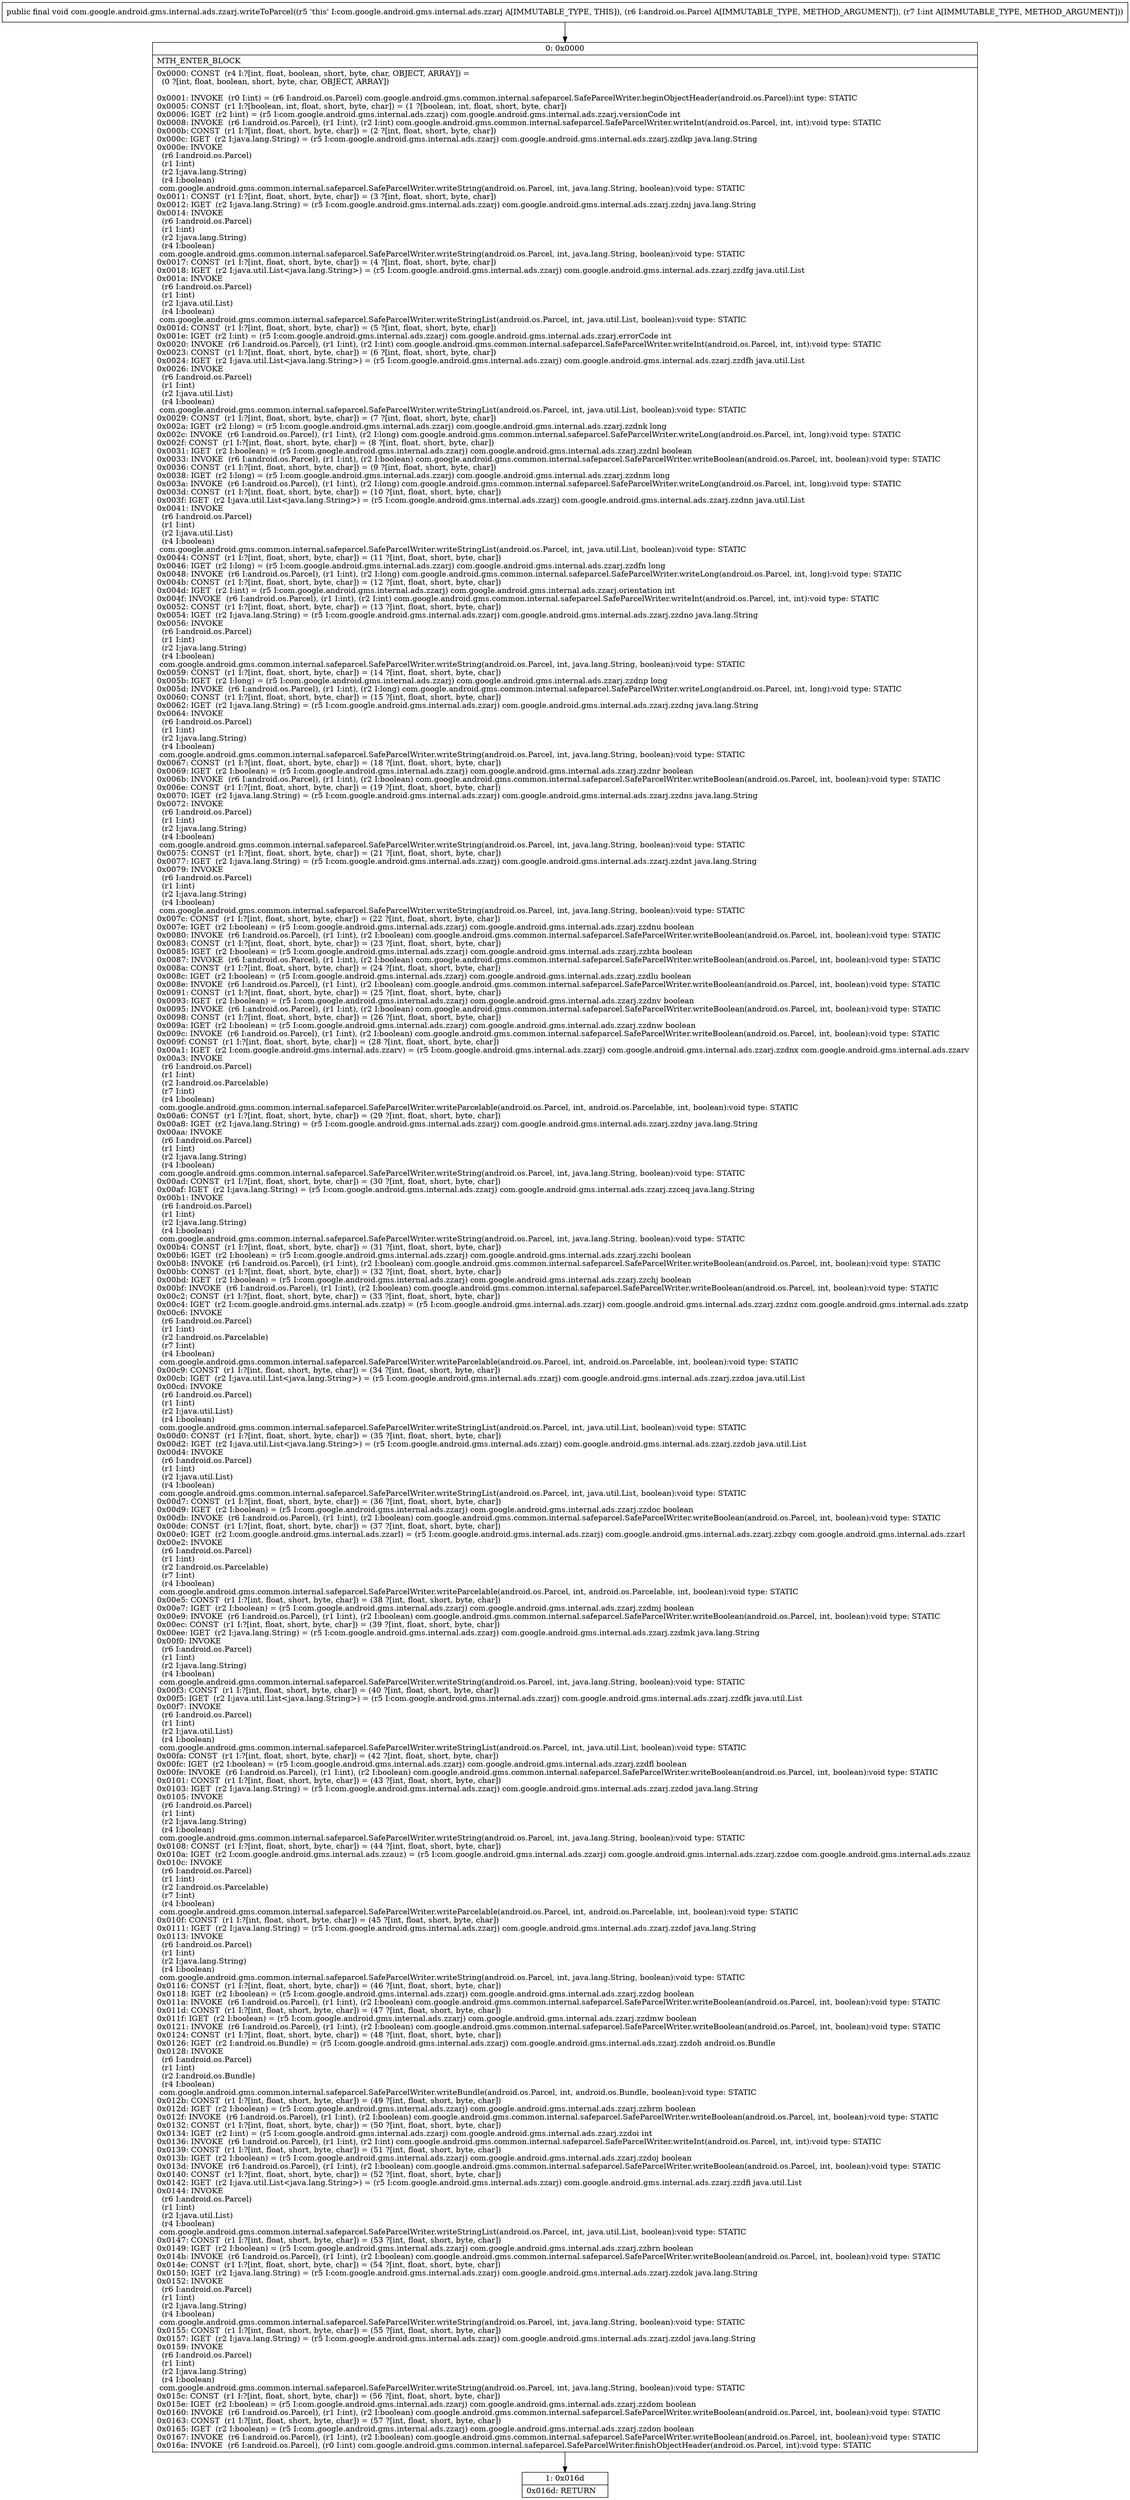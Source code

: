 digraph "CFG forcom.google.android.gms.internal.ads.zzarj.writeToParcel(Landroid\/os\/Parcel;I)V" {
Node_0 [shape=record,label="{0\:\ 0x0000|MTH_ENTER_BLOCK\l|0x0000: CONST  (r4 I:?[int, float, boolean, short, byte, char, OBJECT, ARRAY]) = \l  (0 ?[int, float, boolean, short, byte, char, OBJECT, ARRAY])\l \l0x0001: INVOKE  (r0 I:int) = (r6 I:android.os.Parcel) com.google.android.gms.common.internal.safeparcel.SafeParcelWriter.beginObjectHeader(android.os.Parcel):int type: STATIC \l0x0005: CONST  (r1 I:?[boolean, int, float, short, byte, char]) = (1 ?[boolean, int, float, short, byte, char]) \l0x0006: IGET  (r2 I:int) = (r5 I:com.google.android.gms.internal.ads.zzarj) com.google.android.gms.internal.ads.zzarj.versionCode int \l0x0008: INVOKE  (r6 I:android.os.Parcel), (r1 I:int), (r2 I:int) com.google.android.gms.common.internal.safeparcel.SafeParcelWriter.writeInt(android.os.Parcel, int, int):void type: STATIC \l0x000b: CONST  (r1 I:?[int, float, short, byte, char]) = (2 ?[int, float, short, byte, char]) \l0x000c: IGET  (r2 I:java.lang.String) = (r5 I:com.google.android.gms.internal.ads.zzarj) com.google.android.gms.internal.ads.zzarj.zzdkp java.lang.String \l0x000e: INVOKE  \l  (r6 I:android.os.Parcel)\l  (r1 I:int)\l  (r2 I:java.lang.String)\l  (r4 I:boolean)\l com.google.android.gms.common.internal.safeparcel.SafeParcelWriter.writeString(android.os.Parcel, int, java.lang.String, boolean):void type: STATIC \l0x0011: CONST  (r1 I:?[int, float, short, byte, char]) = (3 ?[int, float, short, byte, char]) \l0x0012: IGET  (r2 I:java.lang.String) = (r5 I:com.google.android.gms.internal.ads.zzarj) com.google.android.gms.internal.ads.zzarj.zzdnj java.lang.String \l0x0014: INVOKE  \l  (r6 I:android.os.Parcel)\l  (r1 I:int)\l  (r2 I:java.lang.String)\l  (r4 I:boolean)\l com.google.android.gms.common.internal.safeparcel.SafeParcelWriter.writeString(android.os.Parcel, int, java.lang.String, boolean):void type: STATIC \l0x0017: CONST  (r1 I:?[int, float, short, byte, char]) = (4 ?[int, float, short, byte, char]) \l0x0018: IGET  (r2 I:java.util.List\<java.lang.String\>) = (r5 I:com.google.android.gms.internal.ads.zzarj) com.google.android.gms.internal.ads.zzarj.zzdfg java.util.List \l0x001a: INVOKE  \l  (r6 I:android.os.Parcel)\l  (r1 I:int)\l  (r2 I:java.util.List)\l  (r4 I:boolean)\l com.google.android.gms.common.internal.safeparcel.SafeParcelWriter.writeStringList(android.os.Parcel, int, java.util.List, boolean):void type: STATIC \l0x001d: CONST  (r1 I:?[int, float, short, byte, char]) = (5 ?[int, float, short, byte, char]) \l0x001e: IGET  (r2 I:int) = (r5 I:com.google.android.gms.internal.ads.zzarj) com.google.android.gms.internal.ads.zzarj.errorCode int \l0x0020: INVOKE  (r6 I:android.os.Parcel), (r1 I:int), (r2 I:int) com.google.android.gms.common.internal.safeparcel.SafeParcelWriter.writeInt(android.os.Parcel, int, int):void type: STATIC \l0x0023: CONST  (r1 I:?[int, float, short, byte, char]) = (6 ?[int, float, short, byte, char]) \l0x0024: IGET  (r2 I:java.util.List\<java.lang.String\>) = (r5 I:com.google.android.gms.internal.ads.zzarj) com.google.android.gms.internal.ads.zzarj.zzdfh java.util.List \l0x0026: INVOKE  \l  (r6 I:android.os.Parcel)\l  (r1 I:int)\l  (r2 I:java.util.List)\l  (r4 I:boolean)\l com.google.android.gms.common.internal.safeparcel.SafeParcelWriter.writeStringList(android.os.Parcel, int, java.util.List, boolean):void type: STATIC \l0x0029: CONST  (r1 I:?[int, float, short, byte, char]) = (7 ?[int, float, short, byte, char]) \l0x002a: IGET  (r2 I:long) = (r5 I:com.google.android.gms.internal.ads.zzarj) com.google.android.gms.internal.ads.zzarj.zzdnk long \l0x002c: INVOKE  (r6 I:android.os.Parcel), (r1 I:int), (r2 I:long) com.google.android.gms.common.internal.safeparcel.SafeParcelWriter.writeLong(android.os.Parcel, int, long):void type: STATIC \l0x002f: CONST  (r1 I:?[int, float, short, byte, char]) = (8 ?[int, float, short, byte, char]) \l0x0031: IGET  (r2 I:boolean) = (r5 I:com.google.android.gms.internal.ads.zzarj) com.google.android.gms.internal.ads.zzarj.zzdnl boolean \l0x0033: INVOKE  (r6 I:android.os.Parcel), (r1 I:int), (r2 I:boolean) com.google.android.gms.common.internal.safeparcel.SafeParcelWriter.writeBoolean(android.os.Parcel, int, boolean):void type: STATIC \l0x0036: CONST  (r1 I:?[int, float, short, byte, char]) = (9 ?[int, float, short, byte, char]) \l0x0038: IGET  (r2 I:long) = (r5 I:com.google.android.gms.internal.ads.zzarj) com.google.android.gms.internal.ads.zzarj.zzdnm long \l0x003a: INVOKE  (r6 I:android.os.Parcel), (r1 I:int), (r2 I:long) com.google.android.gms.common.internal.safeparcel.SafeParcelWriter.writeLong(android.os.Parcel, int, long):void type: STATIC \l0x003d: CONST  (r1 I:?[int, float, short, byte, char]) = (10 ?[int, float, short, byte, char]) \l0x003f: IGET  (r2 I:java.util.List\<java.lang.String\>) = (r5 I:com.google.android.gms.internal.ads.zzarj) com.google.android.gms.internal.ads.zzarj.zzdnn java.util.List \l0x0041: INVOKE  \l  (r6 I:android.os.Parcel)\l  (r1 I:int)\l  (r2 I:java.util.List)\l  (r4 I:boolean)\l com.google.android.gms.common.internal.safeparcel.SafeParcelWriter.writeStringList(android.os.Parcel, int, java.util.List, boolean):void type: STATIC \l0x0044: CONST  (r1 I:?[int, float, short, byte, char]) = (11 ?[int, float, short, byte, char]) \l0x0046: IGET  (r2 I:long) = (r5 I:com.google.android.gms.internal.ads.zzarj) com.google.android.gms.internal.ads.zzarj.zzdfn long \l0x0048: INVOKE  (r6 I:android.os.Parcel), (r1 I:int), (r2 I:long) com.google.android.gms.common.internal.safeparcel.SafeParcelWriter.writeLong(android.os.Parcel, int, long):void type: STATIC \l0x004b: CONST  (r1 I:?[int, float, short, byte, char]) = (12 ?[int, float, short, byte, char]) \l0x004d: IGET  (r2 I:int) = (r5 I:com.google.android.gms.internal.ads.zzarj) com.google.android.gms.internal.ads.zzarj.orientation int \l0x004f: INVOKE  (r6 I:android.os.Parcel), (r1 I:int), (r2 I:int) com.google.android.gms.common.internal.safeparcel.SafeParcelWriter.writeInt(android.os.Parcel, int, int):void type: STATIC \l0x0052: CONST  (r1 I:?[int, float, short, byte, char]) = (13 ?[int, float, short, byte, char]) \l0x0054: IGET  (r2 I:java.lang.String) = (r5 I:com.google.android.gms.internal.ads.zzarj) com.google.android.gms.internal.ads.zzarj.zzdno java.lang.String \l0x0056: INVOKE  \l  (r6 I:android.os.Parcel)\l  (r1 I:int)\l  (r2 I:java.lang.String)\l  (r4 I:boolean)\l com.google.android.gms.common.internal.safeparcel.SafeParcelWriter.writeString(android.os.Parcel, int, java.lang.String, boolean):void type: STATIC \l0x0059: CONST  (r1 I:?[int, float, short, byte, char]) = (14 ?[int, float, short, byte, char]) \l0x005b: IGET  (r2 I:long) = (r5 I:com.google.android.gms.internal.ads.zzarj) com.google.android.gms.internal.ads.zzarj.zzdnp long \l0x005d: INVOKE  (r6 I:android.os.Parcel), (r1 I:int), (r2 I:long) com.google.android.gms.common.internal.safeparcel.SafeParcelWriter.writeLong(android.os.Parcel, int, long):void type: STATIC \l0x0060: CONST  (r1 I:?[int, float, short, byte, char]) = (15 ?[int, float, short, byte, char]) \l0x0062: IGET  (r2 I:java.lang.String) = (r5 I:com.google.android.gms.internal.ads.zzarj) com.google.android.gms.internal.ads.zzarj.zzdnq java.lang.String \l0x0064: INVOKE  \l  (r6 I:android.os.Parcel)\l  (r1 I:int)\l  (r2 I:java.lang.String)\l  (r4 I:boolean)\l com.google.android.gms.common.internal.safeparcel.SafeParcelWriter.writeString(android.os.Parcel, int, java.lang.String, boolean):void type: STATIC \l0x0067: CONST  (r1 I:?[int, float, short, byte, char]) = (18 ?[int, float, short, byte, char]) \l0x0069: IGET  (r2 I:boolean) = (r5 I:com.google.android.gms.internal.ads.zzarj) com.google.android.gms.internal.ads.zzarj.zzdnr boolean \l0x006b: INVOKE  (r6 I:android.os.Parcel), (r1 I:int), (r2 I:boolean) com.google.android.gms.common.internal.safeparcel.SafeParcelWriter.writeBoolean(android.os.Parcel, int, boolean):void type: STATIC \l0x006e: CONST  (r1 I:?[int, float, short, byte, char]) = (19 ?[int, float, short, byte, char]) \l0x0070: IGET  (r2 I:java.lang.String) = (r5 I:com.google.android.gms.internal.ads.zzarj) com.google.android.gms.internal.ads.zzarj.zzdns java.lang.String \l0x0072: INVOKE  \l  (r6 I:android.os.Parcel)\l  (r1 I:int)\l  (r2 I:java.lang.String)\l  (r4 I:boolean)\l com.google.android.gms.common.internal.safeparcel.SafeParcelWriter.writeString(android.os.Parcel, int, java.lang.String, boolean):void type: STATIC \l0x0075: CONST  (r1 I:?[int, float, short, byte, char]) = (21 ?[int, float, short, byte, char]) \l0x0077: IGET  (r2 I:java.lang.String) = (r5 I:com.google.android.gms.internal.ads.zzarj) com.google.android.gms.internal.ads.zzarj.zzdnt java.lang.String \l0x0079: INVOKE  \l  (r6 I:android.os.Parcel)\l  (r1 I:int)\l  (r2 I:java.lang.String)\l  (r4 I:boolean)\l com.google.android.gms.common.internal.safeparcel.SafeParcelWriter.writeString(android.os.Parcel, int, java.lang.String, boolean):void type: STATIC \l0x007c: CONST  (r1 I:?[int, float, short, byte, char]) = (22 ?[int, float, short, byte, char]) \l0x007e: IGET  (r2 I:boolean) = (r5 I:com.google.android.gms.internal.ads.zzarj) com.google.android.gms.internal.ads.zzarj.zzdnu boolean \l0x0080: INVOKE  (r6 I:android.os.Parcel), (r1 I:int), (r2 I:boolean) com.google.android.gms.common.internal.safeparcel.SafeParcelWriter.writeBoolean(android.os.Parcel, int, boolean):void type: STATIC \l0x0083: CONST  (r1 I:?[int, float, short, byte, char]) = (23 ?[int, float, short, byte, char]) \l0x0085: IGET  (r2 I:boolean) = (r5 I:com.google.android.gms.internal.ads.zzarj) com.google.android.gms.internal.ads.zzarj.zzbta boolean \l0x0087: INVOKE  (r6 I:android.os.Parcel), (r1 I:int), (r2 I:boolean) com.google.android.gms.common.internal.safeparcel.SafeParcelWriter.writeBoolean(android.os.Parcel, int, boolean):void type: STATIC \l0x008a: CONST  (r1 I:?[int, float, short, byte, char]) = (24 ?[int, float, short, byte, char]) \l0x008c: IGET  (r2 I:boolean) = (r5 I:com.google.android.gms.internal.ads.zzarj) com.google.android.gms.internal.ads.zzarj.zzdlu boolean \l0x008e: INVOKE  (r6 I:android.os.Parcel), (r1 I:int), (r2 I:boolean) com.google.android.gms.common.internal.safeparcel.SafeParcelWriter.writeBoolean(android.os.Parcel, int, boolean):void type: STATIC \l0x0091: CONST  (r1 I:?[int, float, short, byte, char]) = (25 ?[int, float, short, byte, char]) \l0x0093: IGET  (r2 I:boolean) = (r5 I:com.google.android.gms.internal.ads.zzarj) com.google.android.gms.internal.ads.zzarj.zzdnv boolean \l0x0095: INVOKE  (r6 I:android.os.Parcel), (r1 I:int), (r2 I:boolean) com.google.android.gms.common.internal.safeparcel.SafeParcelWriter.writeBoolean(android.os.Parcel, int, boolean):void type: STATIC \l0x0098: CONST  (r1 I:?[int, float, short, byte, char]) = (26 ?[int, float, short, byte, char]) \l0x009a: IGET  (r2 I:boolean) = (r5 I:com.google.android.gms.internal.ads.zzarj) com.google.android.gms.internal.ads.zzarj.zzdnw boolean \l0x009c: INVOKE  (r6 I:android.os.Parcel), (r1 I:int), (r2 I:boolean) com.google.android.gms.common.internal.safeparcel.SafeParcelWriter.writeBoolean(android.os.Parcel, int, boolean):void type: STATIC \l0x009f: CONST  (r1 I:?[int, float, short, byte, char]) = (28 ?[int, float, short, byte, char]) \l0x00a1: IGET  (r2 I:com.google.android.gms.internal.ads.zzarv) = (r5 I:com.google.android.gms.internal.ads.zzarj) com.google.android.gms.internal.ads.zzarj.zzdnx com.google.android.gms.internal.ads.zzarv \l0x00a3: INVOKE  \l  (r6 I:android.os.Parcel)\l  (r1 I:int)\l  (r2 I:android.os.Parcelable)\l  (r7 I:int)\l  (r4 I:boolean)\l com.google.android.gms.common.internal.safeparcel.SafeParcelWriter.writeParcelable(android.os.Parcel, int, android.os.Parcelable, int, boolean):void type: STATIC \l0x00a6: CONST  (r1 I:?[int, float, short, byte, char]) = (29 ?[int, float, short, byte, char]) \l0x00a8: IGET  (r2 I:java.lang.String) = (r5 I:com.google.android.gms.internal.ads.zzarj) com.google.android.gms.internal.ads.zzarj.zzdny java.lang.String \l0x00aa: INVOKE  \l  (r6 I:android.os.Parcel)\l  (r1 I:int)\l  (r2 I:java.lang.String)\l  (r4 I:boolean)\l com.google.android.gms.common.internal.safeparcel.SafeParcelWriter.writeString(android.os.Parcel, int, java.lang.String, boolean):void type: STATIC \l0x00ad: CONST  (r1 I:?[int, float, short, byte, char]) = (30 ?[int, float, short, byte, char]) \l0x00af: IGET  (r2 I:java.lang.String) = (r5 I:com.google.android.gms.internal.ads.zzarj) com.google.android.gms.internal.ads.zzarj.zzceq java.lang.String \l0x00b1: INVOKE  \l  (r6 I:android.os.Parcel)\l  (r1 I:int)\l  (r2 I:java.lang.String)\l  (r4 I:boolean)\l com.google.android.gms.common.internal.safeparcel.SafeParcelWriter.writeString(android.os.Parcel, int, java.lang.String, boolean):void type: STATIC \l0x00b4: CONST  (r1 I:?[int, float, short, byte, char]) = (31 ?[int, float, short, byte, char]) \l0x00b6: IGET  (r2 I:boolean) = (r5 I:com.google.android.gms.internal.ads.zzarj) com.google.android.gms.internal.ads.zzarj.zzchi boolean \l0x00b8: INVOKE  (r6 I:android.os.Parcel), (r1 I:int), (r2 I:boolean) com.google.android.gms.common.internal.safeparcel.SafeParcelWriter.writeBoolean(android.os.Parcel, int, boolean):void type: STATIC \l0x00bb: CONST  (r1 I:?[int, float, short, byte, char]) = (32 ?[int, float, short, byte, char]) \l0x00bd: IGET  (r2 I:boolean) = (r5 I:com.google.android.gms.internal.ads.zzarj) com.google.android.gms.internal.ads.zzarj.zzchj boolean \l0x00bf: INVOKE  (r6 I:android.os.Parcel), (r1 I:int), (r2 I:boolean) com.google.android.gms.common.internal.safeparcel.SafeParcelWriter.writeBoolean(android.os.Parcel, int, boolean):void type: STATIC \l0x00c2: CONST  (r1 I:?[int, float, short, byte, char]) = (33 ?[int, float, short, byte, char]) \l0x00c4: IGET  (r2 I:com.google.android.gms.internal.ads.zzatp) = (r5 I:com.google.android.gms.internal.ads.zzarj) com.google.android.gms.internal.ads.zzarj.zzdnz com.google.android.gms.internal.ads.zzatp \l0x00c6: INVOKE  \l  (r6 I:android.os.Parcel)\l  (r1 I:int)\l  (r2 I:android.os.Parcelable)\l  (r7 I:int)\l  (r4 I:boolean)\l com.google.android.gms.common.internal.safeparcel.SafeParcelWriter.writeParcelable(android.os.Parcel, int, android.os.Parcelable, int, boolean):void type: STATIC \l0x00c9: CONST  (r1 I:?[int, float, short, byte, char]) = (34 ?[int, float, short, byte, char]) \l0x00cb: IGET  (r2 I:java.util.List\<java.lang.String\>) = (r5 I:com.google.android.gms.internal.ads.zzarj) com.google.android.gms.internal.ads.zzarj.zzdoa java.util.List \l0x00cd: INVOKE  \l  (r6 I:android.os.Parcel)\l  (r1 I:int)\l  (r2 I:java.util.List)\l  (r4 I:boolean)\l com.google.android.gms.common.internal.safeparcel.SafeParcelWriter.writeStringList(android.os.Parcel, int, java.util.List, boolean):void type: STATIC \l0x00d0: CONST  (r1 I:?[int, float, short, byte, char]) = (35 ?[int, float, short, byte, char]) \l0x00d2: IGET  (r2 I:java.util.List\<java.lang.String\>) = (r5 I:com.google.android.gms.internal.ads.zzarj) com.google.android.gms.internal.ads.zzarj.zzdob java.util.List \l0x00d4: INVOKE  \l  (r6 I:android.os.Parcel)\l  (r1 I:int)\l  (r2 I:java.util.List)\l  (r4 I:boolean)\l com.google.android.gms.common.internal.safeparcel.SafeParcelWriter.writeStringList(android.os.Parcel, int, java.util.List, boolean):void type: STATIC \l0x00d7: CONST  (r1 I:?[int, float, short, byte, char]) = (36 ?[int, float, short, byte, char]) \l0x00d9: IGET  (r2 I:boolean) = (r5 I:com.google.android.gms.internal.ads.zzarj) com.google.android.gms.internal.ads.zzarj.zzdoc boolean \l0x00db: INVOKE  (r6 I:android.os.Parcel), (r1 I:int), (r2 I:boolean) com.google.android.gms.common.internal.safeparcel.SafeParcelWriter.writeBoolean(android.os.Parcel, int, boolean):void type: STATIC \l0x00de: CONST  (r1 I:?[int, float, short, byte, char]) = (37 ?[int, float, short, byte, char]) \l0x00e0: IGET  (r2 I:com.google.android.gms.internal.ads.zzarl) = (r5 I:com.google.android.gms.internal.ads.zzarj) com.google.android.gms.internal.ads.zzarj.zzbqy com.google.android.gms.internal.ads.zzarl \l0x00e2: INVOKE  \l  (r6 I:android.os.Parcel)\l  (r1 I:int)\l  (r2 I:android.os.Parcelable)\l  (r7 I:int)\l  (r4 I:boolean)\l com.google.android.gms.common.internal.safeparcel.SafeParcelWriter.writeParcelable(android.os.Parcel, int, android.os.Parcelable, int, boolean):void type: STATIC \l0x00e5: CONST  (r1 I:?[int, float, short, byte, char]) = (38 ?[int, float, short, byte, char]) \l0x00e7: IGET  (r2 I:boolean) = (r5 I:com.google.android.gms.internal.ads.zzarj) com.google.android.gms.internal.ads.zzarj.zzdmj boolean \l0x00e9: INVOKE  (r6 I:android.os.Parcel), (r1 I:int), (r2 I:boolean) com.google.android.gms.common.internal.safeparcel.SafeParcelWriter.writeBoolean(android.os.Parcel, int, boolean):void type: STATIC \l0x00ec: CONST  (r1 I:?[int, float, short, byte, char]) = (39 ?[int, float, short, byte, char]) \l0x00ee: IGET  (r2 I:java.lang.String) = (r5 I:com.google.android.gms.internal.ads.zzarj) com.google.android.gms.internal.ads.zzarj.zzdmk java.lang.String \l0x00f0: INVOKE  \l  (r6 I:android.os.Parcel)\l  (r1 I:int)\l  (r2 I:java.lang.String)\l  (r4 I:boolean)\l com.google.android.gms.common.internal.safeparcel.SafeParcelWriter.writeString(android.os.Parcel, int, java.lang.String, boolean):void type: STATIC \l0x00f3: CONST  (r1 I:?[int, float, short, byte, char]) = (40 ?[int, float, short, byte, char]) \l0x00f5: IGET  (r2 I:java.util.List\<java.lang.String\>) = (r5 I:com.google.android.gms.internal.ads.zzarj) com.google.android.gms.internal.ads.zzarj.zzdfk java.util.List \l0x00f7: INVOKE  \l  (r6 I:android.os.Parcel)\l  (r1 I:int)\l  (r2 I:java.util.List)\l  (r4 I:boolean)\l com.google.android.gms.common.internal.safeparcel.SafeParcelWriter.writeStringList(android.os.Parcel, int, java.util.List, boolean):void type: STATIC \l0x00fa: CONST  (r1 I:?[int, float, short, byte, char]) = (42 ?[int, float, short, byte, char]) \l0x00fc: IGET  (r2 I:boolean) = (r5 I:com.google.android.gms.internal.ads.zzarj) com.google.android.gms.internal.ads.zzarj.zzdfl boolean \l0x00fe: INVOKE  (r6 I:android.os.Parcel), (r1 I:int), (r2 I:boolean) com.google.android.gms.common.internal.safeparcel.SafeParcelWriter.writeBoolean(android.os.Parcel, int, boolean):void type: STATIC \l0x0101: CONST  (r1 I:?[int, float, short, byte, char]) = (43 ?[int, float, short, byte, char]) \l0x0103: IGET  (r2 I:java.lang.String) = (r5 I:com.google.android.gms.internal.ads.zzarj) com.google.android.gms.internal.ads.zzarj.zzdod java.lang.String \l0x0105: INVOKE  \l  (r6 I:android.os.Parcel)\l  (r1 I:int)\l  (r2 I:java.lang.String)\l  (r4 I:boolean)\l com.google.android.gms.common.internal.safeparcel.SafeParcelWriter.writeString(android.os.Parcel, int, java.lang.String, boolean):void type: STATIC \l0x0108: CONST  (r1 I:?[int, float, short, byte, char]) = (44 ?[int, float, short, byte, char]) \l0x010a: IGET  (r2 I:com.google.android.gms.internal.ads.zzauz) = (r5 I:com.google.android.gms.internal.ads.zzarj) com.google.android.gms.internal.ads.zzarj.zzdoe com.google.android.gms.internal.ads.zzauz \l0x010c: INVOKE  \l  (r6 I:android.os.Parcel)\l  (r1 I:int)\l  (r2 I:android.os.Parcelable)\l  (r7 I:int)\l  (r4 I:boolean)\l com.google.android.gms.common.internal.safeparcel.SafeParcelWriter.writeParcelable(android.os.Parcel, int, android.os.Parcelable, int, boolean):void type: STATIC \l0x010f: CONST  (r1 I:?[int, float, short, byte, char]) = (45 ?[int, float, short, byte, char]) \l0x0111: IGET  (r2 I:java.lang.String) = (r5 I:com.google.android.gms.internal.ads.zzarj) com.google.android.gms.internal.ads.zzarj.zzdof java.lang.String \l0x0113: INVOKE  \l  (r6 I:android.os.Parcel)\l  (r1 I:int)\l  (r2 I:java.lang.String)\l  (r4 I:boolean)\l com.google.android.gms.common.internal.safeparcel.SafeParcelWriter.writeString(android.os.Parcel, int, java.lang.String, boolean):void type: STATIC \l0x0116: CONST  (r1 I:?[int, float, short, byte, char]) = (46 ?[int, float, short, byte, char]) \l0x0118: IGET  (r2 I:boolean) = (r5 I:com.google.android.gms.internal.ads.zzarj) com.google.android.gms.internal.ads.zzarj.zzdog boolean \l0x011a: INVOKE  (r6 I:android.os.Parcel), (r1 I:int), (r2 I:boolean) com.google.android.gms.common.internal.safeparcel.SafeParcelWriter.writeBoolean(android.os.Parcel, int, boolean):void type: STATIC \l0x011d: CONST  (r1 I:?[int, float, short, byte, char]) = (47 ?[int, float, short, byte, char]) \l0x011f: IGET  (r2 I:boolean) = (r5 I:com.google.android.gms.internal.ads.zzarj) com.google.android.gms.internal.ads.zzarj.zzdmw boolean \l0x0121: INVOKE  (r6 I:android.os.Parcel), (r1 I:int), (r2 I:boolean) com.google.android.gms.common.internal.safeparcel.SafeParcelWriter.writeBoolean(android.os.Parcel, int, boolean):void type: STATIC \l0x0124: CONST  (r1 I:?[int, float, short, byte, char]) = (48 ?[int, float, short, byte, char]) \l0x0126: IGET  (r2 I:android.os.Bundle) = (r5 I:com.google.android.gms.internal.ads.zzarj) com.google.android.gms.internal.ads.zzarj.zzdoh android.os.Bundle \l0x0128: INVOKE  \l  (r6 I:android.os.Parcel)\l  (r1 I:int)\l  (r2 I:android.os.Bundle)\l  (r4 I:boolean)\l com.google.android.gms.common.internal.safeparcel.SafeParcelWriter.writeBundle(android.os.Parcel, int, android.os.Bundle, boolean):void type: STATIC \l0x012b: CONST  (r1 I:?[int, float, short, byte, char]) = (49 ?[int, float, short, byte, char]) \l0x012d: IGET  (r2 I:boolean) = (r5 I:com.google.android.gms.internal.ads.zzarj) com.google.android.gms.internal.ads.zzarj.zzbrm boolean \l0x012f: INVOKE  (r6 I:android.os.Parcel), (r1 I:int), (r2 I:boolean) com.google.android.gms.common.internal.safeparcel.SafeParcelWriter.writeBoolean(android.os.Parcel, int, boolean):void type: STATIC \l0x0132: CONST  (r1 I:?[int, float, short, byte, char]) = (50 ?[int, float, short, byte, char]) \l0x0134: IGET  (r2 I:int) = (r5 I:com.google.android.gms.internal.ads.zzarj) com.google.android.gms.internal.ads.zzarj.zzdoi int \l0x0136: INVOKE  (r6 I:android.os.Parcel), (r1 I:int), (r2 I:int) com.google.android.gms.common.internal.safeparcel.SafeParcelWriter.writeInt(android.os.Parcel, int, int):void type: STATIC \l0x0139: CONST  (r1 I:?[int, float, short, byte, char]) = (51 ?[int, float, short, byte, char]) \l0x013b: IGET  (r2 I:boolean) = (r5 I:com.google.android.gms.internal.ads.zzarj) com.google.android.gms.internal.ads.zzarj.zzdoj boolean \l0x013d: INVOKE  (r6 I:android.os.Parcel), (r1 I:int), (r2 I:boolean) com.google.android.gms.common.internal.safeparcel.SafeParcelWriter.writeBoolean(android.os.Parcel, int, boolean):void type: STATIC \l0x0140: CONST  (r1 I:?[int, float, short, byte, char]) = (52 ?[int, float, short, byte, char]) \l0x0142: IGET  (r2 I:java.util.List\<java.lang.String\>) = (r5 I:com.google.android.gms.internal.ads.zzarj) com.google.android.gms.internal.ads.zzarj.zzdfi java.util.List \l0x0144: INVOKE  \l  (r6 I:android.os.Parcel)\l  (r1 I:int)\l  (r2 I:java.util.List)\l  (r4 I:boolean)\l com.google.android.gms.common.internal.safeparcel.SafeParcelWriter.writeStringList(android.os.Parcel, int, java.util.List, boolean):void type: STATIC \l0x0147: CONST  (r1 I:?[int, float, short, byte, char]) = (53 ?[int, float, short, byte, char]) \l0x0149: IGET  (r2 I:boolean) = (r5 I:com.google.android.gms.internal.ads.zzarj) com.google.android.gms.internal.ads.zzarj.zzbrn boolean \l0x014b: INVOKE  (r6 I:android.os.Parcel), (r1 I:int), (r2 I:boolean) com.google.android.gms.common.internal.safeparcel.SafeParcelWriter.writeBoolean(android.os.Parcel, int, boolean):void type: STATIC \l0x014e: CONST  (r1 I:?[int, float, short, byte, char]) = (54 ?[int, float, short, byte, char]) \l0x0150: IGET  (r2 I:java.lang.String) = (r5 I:com.google.android.gms.internal.ads.zzarj) com.google.android.gms.internal.ads.zzarj.zzdok java.lang.String \l0x0152: INVOKE  \l  (r6 I:android.os.Parcel)\l  (r1 I:int)\l  (r2 I:java.lang.String)\l  (r4 I:boolean)\l com.google.android.gms.common.internal.safeparcel.SafeParcelWriter.writeString(android.os.Parcel, int, java.lang.String, boolean):void type: STATIC \l0x0155: CONST  (r1 I:?[int, float, short, byte, char]) = (55 ?[int, float, short, byte, char]) \l0x0157: IGET  (r2 I:java.lang.String) = (r5 I:com.google.android.gms.internal.ads.zzarj) com.google.android.gms.internal.ads.zzarj.zzdol java.lang.String \l0x0159: INVOKE  \l  (r6 I:android.os.Parcel)\l  (r1 I:int)\l  (r2 I:java.lang.String)\l  (r4 I:boolean)\l com.google.android.gms.common.internal.safeparcel.SafeParcelWriter.writeString(android.os.Parcel, int, java.lang.String, boolean):void type: STATIC \l0x015c: CONST  (r1 I:?[int, float, short, byte, char]) = (56 ?[int, float, short, byte, char]) \l0x015e: IGET  (r2 I:boolean) = (r5 I:com.google.android.gms.internal.ads.zzarj) com.google.android.gms.internal.ads.zzarj.zzdom boolean \l0x0160: INVOKE  (r6 I:android.os.Parcel), (r1 I:int), (r2 I:boolean) com.google.android.gms.common.internal.safeparcel.SafeParcelWriter.writeBoolean(android.os.Parcel, int, boolean):void type: STATIC \l0x0163: CONST  (r1 I:?[int, float, short, byte, char]) = (57 ?[int, float, short, byte, char]) \l0x0165: IGET  (r2 I:boolean) = (r5 I:com.google.android.gms.internal.ads.zzarj) com.google.android.gms.internal.ads.zzarj.zzdon boolean \l0x0167: INVOKE  (r6 I:android.os.Parcel), (r1 I:int), (r2 I:boolean) com.google.android.gms.common.internal.safeparcel.SafeParcelWriter.writeBoolean(android.os.Parcel, int, boolean):void type: STATIC \l0x016a: INVOKE  (r6 I:android.os.Parcel), (r0 I:int) com.google.android.gms.common.internal.safeparcel.SafeParcelWriter.finishObjectHeader(android.os.Parcel, int):void type: STATIC \l}"];
Node_1 [shape=record,label="{1\:\ 0x016d|0x016d: RETURN   \l}"];
MethodNode[shape=record,label="{public final void com.google.android.gms.internal.ads.zzarj.writeToParcel((r5 'this' I:com.google.android.gms.internal.ads.zzarj A[IMMUTABLE_TYPE, THIS]), (r6 I:android.os.Parcel A[IMMUTABLE_TYPE, METHOD_ARGUMENT]), (r7 I:int A[IMMUTABLE_TYPE, METHOD_ARGUMENT])) }"];
MethodNode -> Node_0;
Node_0 -> Node_1;
}

